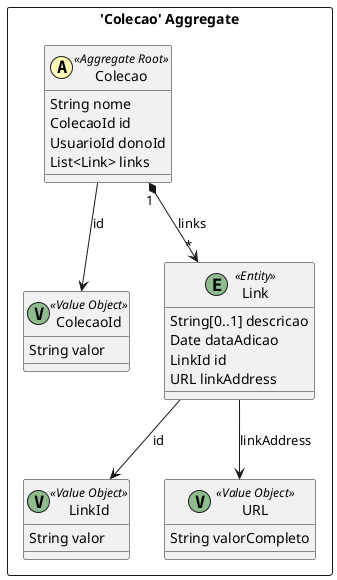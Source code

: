 @startuml

skinparam componentStyle uml2

package "'Colecao' Aggregate" <<Rectangle>> {
	class Colecao <<(A,#fffab8) Aggregate Root>> {
		String nome
		ColecaoId id
		UsuarioId donoId
		List<Link> links
	}
	class ColecaoId <<(V,DarkSeaGreen) Value Object>> {
		String valor
	}
	class Link <<(E,DarkSeaGreen) Entity>> {
		String[0..1] descricao
		Date dataAdicao
		LinkId id
		URL linkAddress
	}
	class LinkId <<(V,DarkSeaGreen) Value Object>> {
		String valor
	}
	class URL <<(V,DarkSeaGreen) Value Object>> {
		String valorCompleto
	}
}
Link --> URL : linkAddress
Link --> LinkId : id
Colecao "1" *--> "*" Link : links
Colecao --> ColecaoId : id


@enduml
